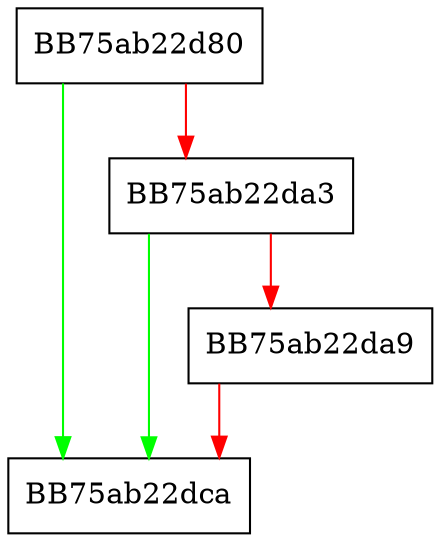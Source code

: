 digraph _Do_call {
  node [shape="box"];
  graph [splines=ortho];
  BB75ab22d80 -> BB75ab22dca [color="green"];
  BB75ab22d80 -> BB75ab22da3 [color="red"];
  BB75ab22da3 -> BB75ab22dca [color="green"];
  BB75ab22da3 -> BB75ab22da9 [color="red"];
  BB75ab22da9 -> BB75ab22dca [color="red"];
}